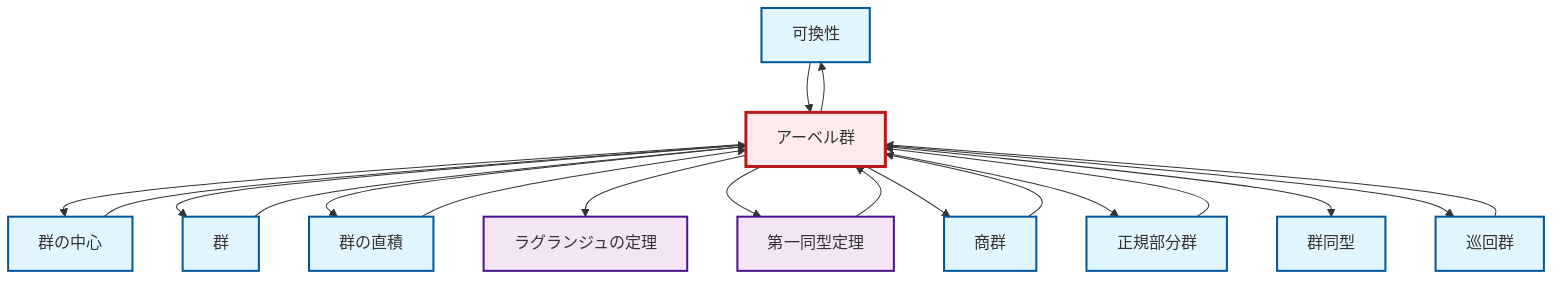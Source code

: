 graph TD
    classDef definition fill:#e1f5fe,stroke:#01579b,stroke-width:2px
    classDef theorem fill:#f3e5f5,stroke:#4a148c,stroke-width:2px
    classDef axiom fill:#fff3e0,stroke:#e65100,stroke-width:2px
    classDef example fill:#e8f5e9,stroke:#1b5e20,stroke-width:2px
    classDef current fill:#ffebee,stroke:#b71c1c,stroke-width:3px
    def-commutativity["可換性"]:::definition
    def-cyclic-group["巡回群"]:::definition
    def-abelian-group["アーベル群"]:::definition
    def-quotient-group["商群"]:::definition
    def-group["群"]:::definition
    def-isomorphism["群同型"]:::definition
    def-direct-product["群の直積"]:::definition
    def-normal-subgroup["正規部分群"]:::definition
    thm-lagrange["ラグランジュの定理"]:::theorem
    def-center-of-group["群の中心"]:::definition
    thm-first-isomorphism["第一同型定理"]:::theorem
    def-abelian-group --> def-center-of-group
    def-quotient-group --> def-abelian-group
    def-abelian-group --> def-group
    def-abelian-group --> def-direct-product
    def-center-of-group --> def-abelian-group
    def-abelian-group --> thm-lagrange
    def-abelian-group --> thm-first-isomorphism
    def-cyclic-group --> def-abelian-group
    def-abelian-group --> def-commutativity
    def-commutativity --> def-abelian-group
    def-normal-subgroup --> def-abelian-group
    def-group --> def-abelian-group
    def-abelian-group --> def-quotient-group
    def-abelian-group --> def-normal-subgroup
    def-abelian-group --> def-isomorphism
    def-abelian-group --> def-cyclic-group
    thm-first-isomorphism --> def-abelian-group
    def-direct-product --> def-abelian-group
    class def-abelian-group current